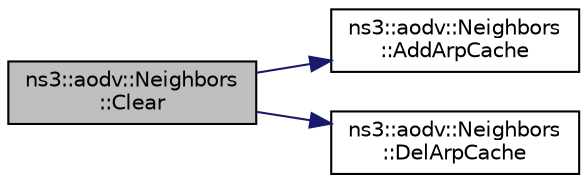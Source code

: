 digraph "ns3::aodv::Neighbors::Clear"
{
  edge [fontname="Helvetica",fontsize="10",labelfontname="Helvetica",labelfontsize="10"];
  node [fontname="Helvetica",fontsize="10",shape=record];
  rankdir="LR";
  Node1 [label="ns3::aodv::Neighbors\l::Clear",height=0.2,width=0.4,color="black", fillcolor="grey75", style="filled", fontcolor="black"];
  Node1 -> Node2 [color="midnightblue",fontsize="10",style="solid"];
  Node2 [label="ns3::aodv::Neighbors\l::AddArpCache",height=0.2,width=0.4,color="black", fillcolor="white", style="filled",URL="$d7/d21/classns3_1_1aodv_1_1Neighbors.html#a6c8226b35d9047d9506d42046689ae94",tooltip="Add ARP cache to be used to allow layer 2 notifications processing. "];
  Node1 -> Node3 [color="midnightblue",fontsize="10",style="solid"];
  Node3 [label="ns3::aodv::Neighbors\l::DelArpCache",height=0.2,width=0.4,color="black", fillcolor="white", style="filled",URL="$d7/d21/classns3_1_1aodv_1_1Neighbors.html#a9d4cd87eff2d3287c3114c0ad8963b77",tooltip="Don&#39;t use given ARP cache any more (interface is down) "];
}
